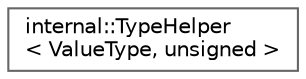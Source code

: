 digraph "Graphical Class Hierarchy"
{
 // LATEX_PDF_SIZE
  bgcolor="transparent";
  edge [fontname=Helvetica,fontsize=10,labelfontname=Helvetica,labelfontsize=10];
  node [fontname=Helvetica,fontsize=10,shape=box,height=0.2,width=0.4];
  rankdir="LR";
  Node0 [id="Node000000",label="internal::TypeHelper\l\< ValueType, unsigned \>",height=0.2,width=0.4,color="grey40", fillcolor="white", style="filled",URL="$structinternal_1_1_type_helper_3_01_value_type_00_01unsigned_01_4.html",tooltip=" "];
}
